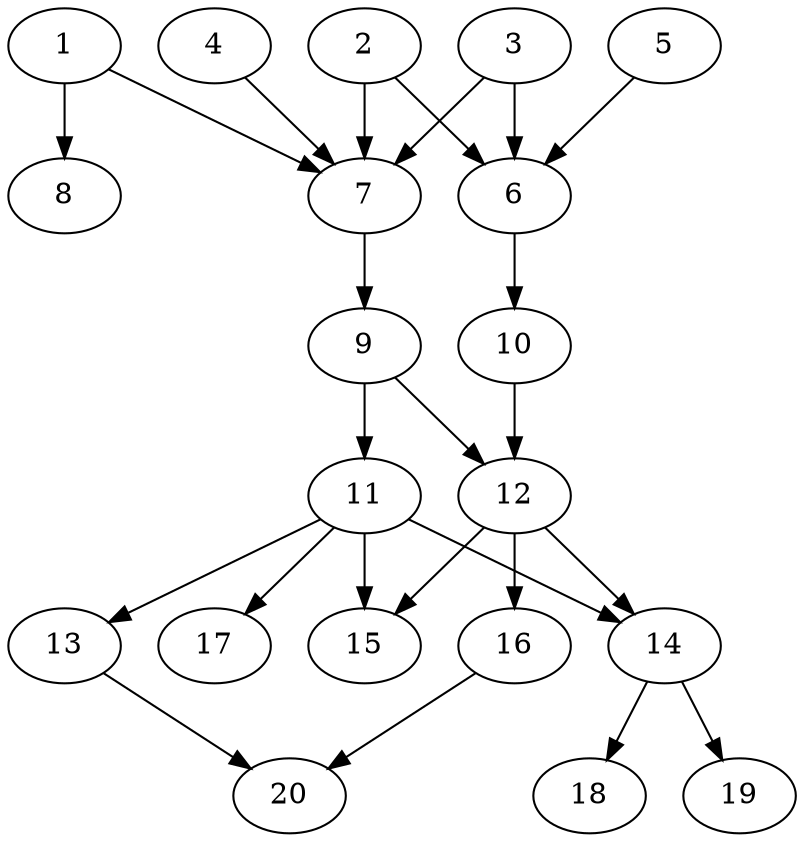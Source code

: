// DAG automatically generated by daggen at Thu Oct  3 13:58:42 2019
// ./daggen --dot -n 20 --ccr 0.4 --fat 0.5 --regular 0.5 --density 0.7 --mindata 5242880 --maxdata 52428800 
digraph G {
  1 [size="71477760", alpha="0.17", expect_size="28591104"] 
  1 -> 7 [size ="28591104"]
  1 -> 8 [size ="28591104"]
  2 [size="84710400", alpha="0.12", expect_size="33884160"] 
  2 -> 6 [size ="33884160"]
  2 -> 7 [size ="33884160"]
  3 [size="35758080", alpha="0.14", expect_size="14303232"] 
  3 -> 6 [size ="14303232"]
  3 -> 7 [size ="14303232"]
  4 [size="30743040", alpha="0.12", expect_size="12297216"] 
  4 -> 7 [size ="12297216"]
  5 [size="90275840", alpha="0.16", expect_size="36110336"] 
  5 -> 6 [size ="36110336"]
  6 [size="29063680", alpha="0.08", expect_size="11625472"] 
  6 -> 10 [size ="11625472"]
  7 [size="41244160", alpha="0.07", expect_size="16497664"] 
  7 -> 9 [size ="16497664"]
  8 [size="98764800", alpha="0.01", expect_size="39505920"] 
  9 [size="28646400", alpha="0.07", expect_size="11458560"] 
  9 -> 11 [size ="11458560"]
  9 -> 12 [size ="11458560"]
  10 [size="31979520", alpha="0.06", expect_size="12791808"] 
  10 -> 12 [size ="12791808"]
  11 [size="70320640", alpha="0.16", expect_size="28128256"] 
  11 -> 13 [size ="28128256"]
  11 -> 14 [size ="28128256"]
  11 -> 15 [size ="28128256"]
  11 -> 17 [size ="28128256"]
  12 [size="50782720", alpha="0.14", expect_size="20313088"] 
  12 -> 14 [size ="20313088"]
  12 -> 15 [size ="20313088"]
  12 -> 16 [size ="20313088"]
  13 [size="121180160", alpha="0.20", expect_size="48472064"] 
  13 -> 20 [size ="48472064"]
  14 [size="83568640", alpha="0.19", expect_size="33427456"] 
  14 -> 18 [size ="33427456"]
  14 -> 19 [size ="33427456"]
  15 [size="36410880", alpha="0.02", expect_size="14564352"] 
  16 [size="15042560", alpha="0.14", expect_size="6017024"] 
  16 -> 20 [size ="6017024"]
  17 [size="60846080", alpha="0.08", expect_size="24338432"] 
  18 [size="101573120", alpha="0.03", expect_size="40629248"] 
  19 [size="105021440", alpha="0.15", expect_size="42008576"] 
  20 [size="29437440", alpha="0.09", expect_size="11774976"] 
}
